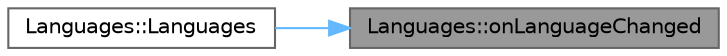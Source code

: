 digraph "Languages::onLanguageChanged"
{
 // LATEX_PDF_SIZE
  bgcolor="transparent";
  edge [fontname=Helvetica,fontsize=10,labelfontname=Helvetica,labelfontsize=10];
  node [fontname=Helvetica,fontsize=10,shape=box,height=0.2,width=0.4];
  rankdir="RL";
  Node1 [id="Node000001",label="Languages::onLanguageChanged",height=0.2,width=0.4,color="gray40", fillcolor="grey60", style="filled", fontcolor="black",tooltip="Slot to handle language changes."];
  Node1 -> Node2 [id="edge1_Node000001_Node000002",dir="back",color="steelblue1",style="solid",tooltip=" "];
  Node2 [id="Node000002",label="Languages::Languages",height=0.2,width=0.4,color="grey40", fillcolor="white", style="filled",URL="$class_languages.html#a940803a04ce623ad05f0480f925d3299",tooltip="Constructs a Languages object."];
}
